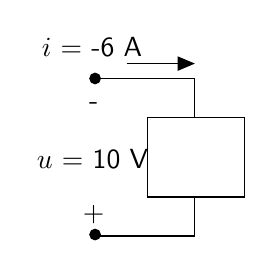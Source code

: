 \begin{tikzpicture}[y=-1cm]
\sf
\filldraw[black] (1.322,1.562) circle (0.067cm);
\filldraw[black] (1.322,3.544) circle (0.067cm);
\draw[arrows=-triangle 45,black] (1.722,1.373) -- (2.589,1.373);
\draw[black] (2.589,2.062) -- (2.589,1.562) -- (1.389,1.562);
\draw[black] (2.589,3.062) -- (2.589,3.562) -- (1.389,3.562);
\draw[black] (1.989,2.062) rectangle (3.222,3.067);
\path (2.044,1.278) node[text=black,anchor=base east] {$i$ = -6 A};
\path (1.289,2.707) node[text=black,anchor=base] {$u$ = 10 V};
\path (1.304,1.962) node[text=black,anchor=base] {-};
\path (1.304,3.38) node[text=black,anchor=base] {+};

\end{tikzpicture}%

%% Configure (x)emacs for this file ...
%% Local Variables:
%% mode: latex
%% End: